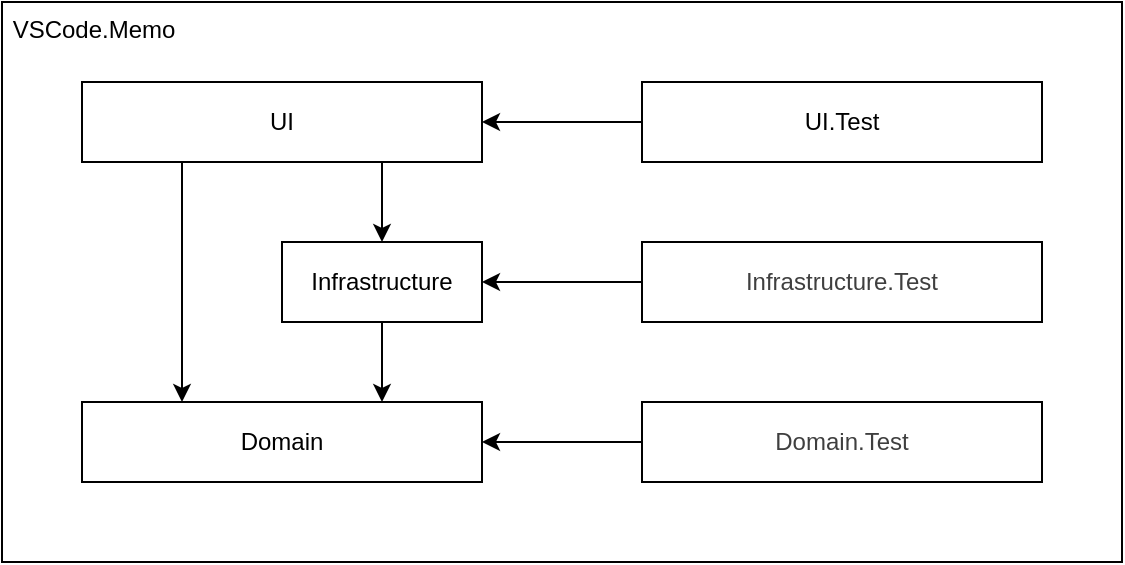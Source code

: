 <mxfile>
    <diagram id="TSd_D6Wv-OoS0RUH5zUA" name="ページ1">
        <mxGraphModel dx="1183" dy="1164" grid="1" gridSize="10" guides="1" tooltips="1" connect="1" arrows="1" fold="1" page="1" pageScale="1" pageWidth="827" pageHeight="1169" math="0" shadow="0">
            <root>
                <mxCell id="0"/>
                <mxCell id="1" value="ソリューション" parent="0"/>
                <mxCell id="2" value="&amp;nbsp;VSCode.Memo" style="rounded=0;whiteSpace=wrap;html=1;fontColor=default;align=left;verticalAlign=top;" parent="1" vertex="1">
                    <mxGeometry x="40" y="40" width="560" height="280" as="geometry"/>
                </mxCell>
                <mxCell id="33" value="&lt;span style=&quot;&quot;&gt;Infrastructure&lt;/span&gt;" style="rounded=0;whiteSpace=wrap;html=1;fillColor=none;fontColor=default;" vertex="1" parent="1">
                    <mxGeometry x="180" y="160" width="100" height="40" as="geometry"/>
                </mxCell>
                <mxCell id="34" value="&lt;span style=&quot;color: rgb(63, 63, 63);&quot;&gt;Domain.Test&lt;/span&gt;" style="rounded=0;whiteSpace=wrap;html=1;fillColor=none;fontColor=light-dark(#000000,#FFFFFF);" vertex="1" parent="1">
                    <mxGeometry x="360" y="240" width="200" height="40" as="geometry"/>
                </mxCell>
                <mxCell id="35" style="edgeStyle=none;html=1;exitX=0.25;exitY=1;exitDx=0;exitDy=0;entryX=0.25;entryY=0;entryDx=0;entryDy=0;" edge="1" parent="1" source="27" target="28">
                    <mxGeometry relative="1" as="geometry">
                        <mxPoint x="370" y="110" as="sourcePoint"/>
                        <mxPoint x="290" y="110" as="targetPoint"/>
                    </mxGeometry>
                </mxCell>
                <mxCell id="36" style="edgeStyle=none;html=1;exitX=0.75;exitY=1;exitDx=0;exitDy=0;" edge="1" parent="1" source="27" target="33">
                    <mxGeometry relative="1" as="geometry">
                        <mxPoint x="150" y="120" as="sourcePoint"/>
                        <mxPoint x="150" y="240" as="targetPoint"/>
                    </mxGeometry>
                </mxCell>
                <mxCell id="40" style="edgeStyle=none;html=1;exitX=0.5;exitY=1;exitDx=0;exitDy=0;entryX=0.75;entryY=0;entryDx=0;entryDy=0;" edge="1" parent="1" source="33" target="28">
                    <mxGeometry relative="1" as="geometry">
                        <mxPoint x="229.55" y="200" as="sourcePoint"/>
                        <mxPoint x="229.55" y="240" as="targetPoint"/>
                    </mxGeometry>
                </mxCell>
                <mxCell id="23" value="プロジェクト" style="" parent="0"/>
                <mxCell id="26" style="edgeStyle=none;html=1;exitX=0;exitY=0.5;exitDx=0;exitDy=0;entryX=1;entryY=0.5;entryDx=0;entryDy=0;" parent="23" source="31" target="33" edge="1">
                    <mxGeometry relative="1" as="geometry"/>
                </mxCell>
                <mxCell id="27" value="&lt;span style=&quot;&quot;&gt;UI&lt;/span&gt;" style="rounded=0;whiteSpace=wrap;html=1;fillColor=none;fontColor=default;" parent="23" vertex="1">
                    <mxGeometry x="80" y="80" width="200" height="40" as="geometry"/>
                </mxCell>
                <mxCell id="28" value="&lt;span style=&quot;&quot;&gt;Domain&lt;/span&gt;" style="rounded=0;whiteSpace=wrap;html=1;fillColor=none;fontColor=light-dark(#000000,#FFFFFF);" parent="23" vertex="1">
                    <mxGeometry x="80" y="240" width="200" height="40" as="geometry"/>
                </mxCell>
                <mxCell id="29" value="&lt;span style=&quot;&quot;&gt;UI.Test&lt;/span&gt;" style="rounded=0;whiteSpace=wrap;html=1;fillColor=none;fontColor=default;" parent="23" vertex="1">
                    <mxGeometry x="360" y="80" width="200" height="40" as="geometry"/>
                </mxCell>
                <mxCell id="30" style="edgeStyle=none;html=1;exitX=0;exitY=0.5;exitDx=0;exitDy=0;entryX=1;entryY=0.5;entryDx=0;entryDy=0;" parent="23" source="29" target="27" edge="1">
                    <mxGeometry relative="1" as="geometry">
                        <mxPoint x="400" y="110" as="sourcePoint"/>
                        <mxPoint x="350" y="110" as="targetPoint"/>
                    </mxGeometry>
                </mxCell>
                <mxCell id="31" value="&lt;span style=&quot;color: rgb(63, 63, 63);&quot;&gt;Infrastructure.Test&lt;/span&gt;" style="rounded=0;whiteSpace=wrap;html=1;fillColor=none;fontColor=light-dark(#000000,#FFFFFF);" parent="23" vertex="1">
                    <mxGeometry x="360" y="160" width="200" height="40" as="geometry"/>
                </mxCell>
                <mxCell id="32" style="edgeStyle=none;html=1;entryX=1;entryY=0.5;entryDx=0;entryDy=0;exitX=0;exitY=0.5;exitDx=0;exitDy=0;" parent="23" source="34" target="28" edge="1">
                    <mxGeometry relative="1" as="geometry">
                        <mxPoint x="225" y="210" as="sourcePoint"/>
                        <mxPoint x="225" y="150" as="targetPoint"/>
                    </mxGeometry>
                </mxCell>
            </root>
        </mxGraphModel>
    </diagram>
</mxfile>